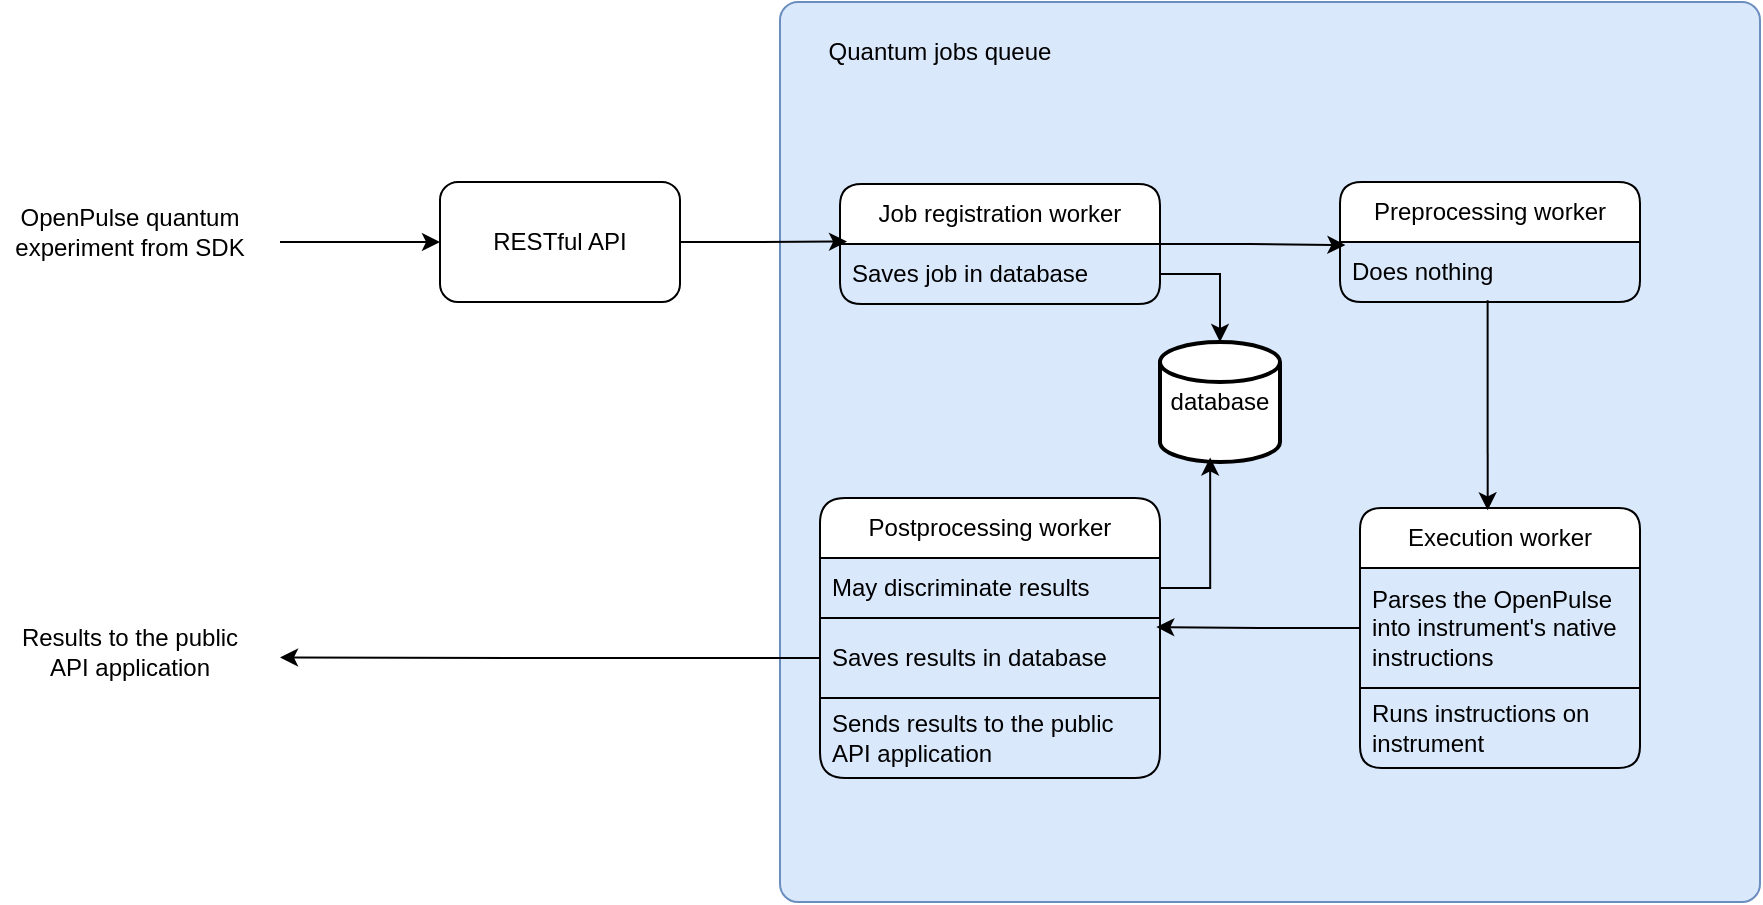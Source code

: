 <mxfile version="24.7.8">
  <diagram name="Page-1" id="eAD4EfqEpFcr-NgBJOAr">
    <mxGraphModel dx="2257" dy="874" grid="1" gridSize="10" guides="1" tooltips="1" connect="1" arrows="1" fold="1" page="1" pageScale="1" pageWidth="827" pageHeight="1169" math="0" shadow="0">
      <root>
        <mxCell id="0" />
        <mxCell id="1" parent="0" />
        <mxCell id="HUpHHF9_Y6m_QfCVgTMH-25" value="" style="rounded=1;whiteSpace=wrap;html=1;arcSize=2;fillColor=#dae8fc;strokeColor=#6c8ebf;" vertex="1" parent="1">
          <mxGeometry x="290" y="150" width="490" height="450" as="geometry" />
        </mxCell>
        <mxCell id="HUpHHF9_Y6m_QfCVgTMH-1" value="RESTful API" style="rounded=1;whiteSpace=wrap;html=1;" vertex="1" parent="1">
          <mxGeometry x="120" y="240" width="120" height="60" as="geometry" />
        </mxCell>
        <mxCell id="HUpHHF9_Y6m_QfCVgTMH-2" value="Job registration worker" style="swimlane;fontStyle=0;childLayout=stackLayout;horizontal=1;startSize=30;horizontalStack=0;resizeParent=1;resizeParentMax=0;resizeLast=0;collapsible=1;marginBottom=0;whiteSpace=wrap;html=1;rounded=1;arcSize=12;" vertex="1" parent="1">
          <mxGeometry x="320" y="241" width="160" height="60" as="geometry" />
        </mxCell>
        <mxCell id="HUpHHF9_Y6m_QfCVgTMH-3" value="Saves job in database" style="text;strokeColor=none;fillColor=none;align=left;verticalAlign=middle;spacingLeft=4;spacingRight=4;overflow=hidden;points=[[0,0.5],[1,0.5]];portConstraint=eastwest;rotatable=0;whiteSpace=wrap;html=1;" vertex="1" parent="HUpHHF9_Y6m_QfCVgTMH-2">
          <mxGeometry y="30" width="160" height="30" as="geometry" />
        </mxCell>
        <mxCell id="HUpHHF9_Y6m_QfCVgTMH-6" value="Preprocessing worker" style="swimlane;fontStyle=0;childLayout=stackLayout;horizontal=1;startSize=30;horizontalStack=0;resizeParent=1;resizeParentMax=0;resizeLast=0;collapsible=1;marginBottom=0;whiteSpace=wrap;html=1;rounded=1;arcSize=12;" vertex="1" parent="1">
          <mxGeometry x="570" y="240" width="150" height="60" as="geometry">
            <mxRectangle x="530" y="240" width="160" height="30" as="alternateBounds" />
          </mxGeometry>
        </mxCell>
        <mxCell id="HUpHHF9_Y6m_QfCVgTMH-7" value="Does nothing" style="text;strokeColor=none;fillColor=none;align=left;verticalAlign=middle;spacingLeft=4;spacingRight=4;overflow=hidden;points=[[0,0.5],[1,0.5]];portConstraint=eastwest;rotatable=0;whiteSpace=wrap;html=1;" vertex="1" parent="HUpHHF9_Y6m_QfCVgTMH-6">
          <mxGeometry y="30" width="150" height="30" as="geometry" />
        </mxCell>
        <mxCell id="HUpHHF9_Y6m_QfCVgTMH-10" value="Execution worker" style="swimlane;fontStyle=0;childLayout=stackLayout;horizontal=1;startSize=30;horizontalStack=0;resizeParent=1;resizeParentMax=0;resizeLast=0;collapsible=1;marginBottom=0;whiteSpace=wrap;html=1;rounded=1;arcSize=12;" vertex="1" parent="1">
          <mxGeometry x="580" y="403" width="140" height="130" as="geometry" />
        </mxCell>
        <mxCell id="HUpHHF9_Y6m_QfCVgTMH-11" value="Parses the OpenPulse into instrument&#39;s native instructions" style="text;strokeColor=default;fillColor=none;align=left;verticalAlign=middle;spacingLeft=4;spacingRight=4;overflow=hidden;points=[[0,0.5],[1,0.5]];portConstraint=eastwest;rotatable=0;whiteSpace=wrap;html=1;" vertex="1" parent="HUpHHF9_Y6m_QfCVgTMH-10">
          <mxGeometry y="30" width="140" height="60" as="geometry" />
        </mxCell>
        <mxCell id="HUpHHF9_Y6m_QfCVgTMH-12" value="Runs instructions on instrument" style="text;strokeColor=none;fillColor=none;align=left;verticalAlign=middle;spacingLeft=4;spacingRight=4;overflow=hidden;points=[[0,0.5],[1,0.5]];portConstraint=eastwest;rotatable=0;whiteSpace=wrap;html=1;" vertex="1" parent="HUpHHF9_Y6m_QfCVgTMH-10">
          <mxGeometry y="90" width="140" height="40" as="geometry" />
        </mxCell>
        <mxCell id="HUpHHF9_Y6m_QfCVgTMH-14" value="Postprocessing worker" style="swimlane;fontStyle=0;childLayout=stackLayout;horizontal=1;startSize=30;horizontalStack=0;resizeParent=1;resizeParentMax=0;resizeLast=0;collapsible=1;marginBottom=0;whiteSpace=wrap;html=1;rounded=1;arcSize=14;" vertex="1" parent="1">
          <mxGeometry x="310" y="398" width="170" height="140" as="geometry" />
        </mxCell>
        <mxCell id="HUpHHF9_Y6m_QfCVgTMH-15" value="May discriminate results" style="text;strokeColor=default;fillColor=none;align=left;verticalAlign=middle;spacingLeft=4;spacingRight=4;overflow=hidden;points=[[0,0.5],[1,0.5]];portConstraint=eastwest;rotatable=0;whiteSpace=wrap;html=1;" vertex="1" parent="HUpHHF9_Y6m_QfCVgTMH-14">
          <mxGeometry y="30" width="170" height="30" as="geometry" />
        </mxCell>
        <mxCell id="HUpHHF9_Y6m_QfCVgTMH-31" style="edgeStyle=orthogonalEdgeStyle;rounded=0;orthogonalLoop=1;jettySize=auto;html=1;exitX=0;exitY=0.5;exitDx=0;exitDy=0;" edge="1" parent="HUpHHF9_Y6m_QfCVgTMH-14" source="HUpHHF9_Y6m_QfCVgTMH-16">
          <mxGeometry relative="1" as="geometry">
            <mxPoint x="-270" y="79.724" as="targetPoint" />
          </mxGeometry>
        </mxCell>
        <mxCell id="HUpHHF9_Y6m_QfCVgTMH-16" value="Saves results in database" style="text;strokeColor=default;fillColor=none;align=left;verticalAlign=middle;spacingLeft=4;spacingRight=4;overflow=hidden;points=[[0,0.5],[1,0.5]];portConstraint=eastwest;rotatable=0;whiteSpace=wrap;html=1;" vertex="1" parent="HUpHHF9_Y6m_QfCVgTMH-14">
          <mxGeometry y="60" width="170" height="40" as="geometry" />
        </mxCell>
        <mxCell id="HUpHHF9_Y6m_QfCVgTMH-21" value="Sends results to the public API application" style="text;strokeColor=none;fillColor=none;align=left;verticalAlign=middle;spacingLeft=4;spacingRight=4;overflow=hidden;points=[[0,0.5],[1,0.5]];portConstraint=eastwest;rotatable=0;whiteSpace=wrap;html=1;" vertex="1" parent="HUpHHF9_Y6m_QfCVgTMH-14">
          <mxGeometry y="100" width="170" height="40" as="geometry" />
        </mxCell>
        <mxCell id="HUpHHF9_Y6m_QfCVgTMH-17" style="edgeStyle=orthogonalEdgeStyle;rounded=0;orthogonalLoop=1;jettySize=auto;html=1;entryX=0.022;entryY=-0.041;entryDx=0;entryDy=0;entryPerimeter=0;" edge="1" parent="1" source="HUpHHF9_Y6m_QfCVgTMH-1" target="HUpHHF9_Y6m_QfCVgTMH-3">
          <mxGeometry relative="1" as="geometry" />
        </mxCell>
        <mxCell id="HUpHHF9_Y6m_QfCVgTMH-18" style="edgeStyle=orthogonalEdgeStyle;rounded=0;orthogonalLoop=1;jettySize=auto;html=1;entryX=0.018;entryY=0.051;entryDx=0;entryDy=0;entryPerimeter=0;" edge="1" parent="1" source="HUpHHF9_Y6m_QfCVgTMH-2" target="HUpHHF9_Y6m_QfCVgTMH-7">
          <mxGeometry relative="1" as="geometry" />
        </mxCell>
        <mxCell id="HUpHHF9_Y6m_QfCVgTMH-19" style="edgeStyle=orthogonalEdgeStyle;rounded=0;orthogonalLoop=1;jettySize=auto;html=1;entryX=0.456;entryY=0.009;entryDx=0;entryDy=0;entryPerimeter=0;exitX=0.492;exitY=0.97;exitDx=0;exitDy=0;exitPerimeter=0;" edge="1" parent="1" source="HUpHHF9_Y6m_QfCVgTMH-7" target="HUpHHF9_Y6m_QfCVgTMH-10">
          <mxGeometry relative="1" as="geometry" />
        </mxCell>
        <mxCell id="HUpHHF9_Y6m_QfCVgTMH-20" style="edgeStyle=orthogonalEdgeStyle;rounded=0;orthogonalLoop=1;jettySize=auto;html=1;exitX=0;exitY=0.5;exitDx=0;exitDy=0;entryX=0.989;entryY=0.114;entryDx=0;entryDy=0;entryPerimeter=0;" edge="1" parent="1" source="HUpHHF9_Y6m_QfCVgTMH-11" target="HUpHHF9_Y6m_QfCVgTMH-16">
          <mxGeometry relative="1" as="geometry" />
        </mxCell>
        <mxCell id="HUpHHF9_Y6m_QfCVgTMH-22" value="" style="endArrow=classic;html=1;rounded=0;entryX=0;entryY=0.5;entryDx=0;entryDy=0;" edge="1" parent="1" target="HUpHHF9_Y6m_QfCVgTMH-1">
          <mxGeometry width="50" height="50" relative="1" as="geometry">
            <mxPoint x="40" y="270" as="sourcePoint" />
            <mxPoint x="100" y="290" as="targetPoint" />
          </mxGeometry>
        </mxCell>
        <mxCell id="HUpHHF9_Y6m_QfCVgTMH-23" value="OpenPulse quantum experiment from SDK" style="text;html=1;align=center;verticalAlign=middle;whiteSpace=wrap;rounded=0;" vertex="1" parent="1">
          <mxGeometry x="-100" y="250" width="130" height="30" as="geometry" />
        </mxCell>
        <mxCell id="HUpHHF9_Y6m_QfCVgTMH-26" value="Quantum jobs queue" style="text;html=1;align=center;verticalAlign=middle;whiteSpace=wrap;rounded=0;" vertex="1" parent="1">
          <mxGeometry x="310" y="160" width="120" height="30" as="geometry" />
        </mxCell>
        <mxCell id="HUpHHF9_Y6m_QfCVgTMH-27" value="&lt;div&gt;database&lt;/div&gt;" style="strokeWidth=2;html=1;shape=mxgraph.flowchart.database;whiteSpace=wrap;" vertex="1" parent="1">
          <mxGeometry x="480" y="320" width="60" height="60" as="geometry" />
        </mxCell>
        <mxCell id="HUpHHF9_Y6m_QfCVgTMH-28" style="edgeStyle=orthogonalEdgeStyle;rounded=0;orthogonalLoop=1;jettySize=auto;html=1;entryX=0.5;entryY=0;entryDx=0;entryDy=0;entryPerimeter=0;" edge="1" parent="1" source="HUpHHF9_Y6m_QfCVgTMH-3" target="HUpHHF9_Y6m_QfCVgTMH-27">
          <mxGeometry relative="1" as="geometry" />
        </mxCell>
        <mxCell id="HUpHHF9_Y6m_QfCVgTMH-29" style="edgeStyle=orthogonalEdgeStyle;rounded=0;orthogonalLoop=1;jettySize=auto;html=1;entryX=0.418;entryY=0.962;entryDx=0;entryDy=0;entryPerimeter=0;" edge="1" parent="1" source="HUpHHF9_Y6m_QfCVgTMH-15" target="HUpHHF9_Y6m_QfCVgTMH-27">
          <mxGeometry relative="1" as="geometry" />
        </mxCell>
        <mxCell id="HUpHHF9_Y6m_QfCVgTMH-32" value="Results to the public API application" style="text;html=1;align=center;verticalAlign=middle;whiteSpace=wrap;rounded=0;" vertex="1" parent="1">
          <mxGeometry x="-100" y="460" width="130" height="30" as="geometry" />
        </mxCell>
      </root>
    </mxGraphModel>
  </diagram>
</mxfile>
